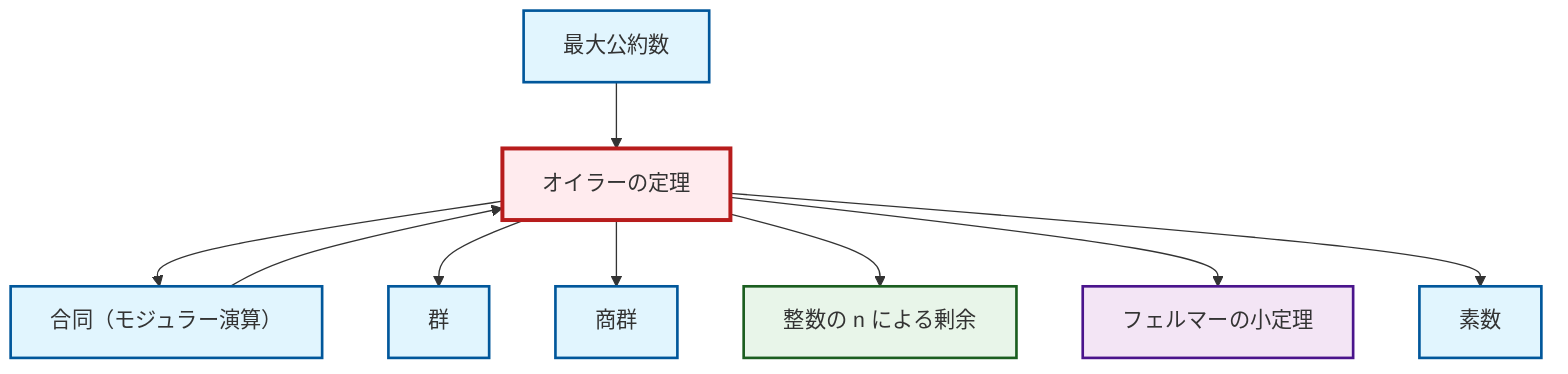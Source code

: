 graph TD
    classDef definition fill:#e1f5fe,stroke:#01579b,stroke-width:2px
    classDef theorem fill:#f3e5f5,stroke:#4a148c,stroke-width:2px
    classDef axiom fill:#fff3e0,stroke:#e65100,stroke-width:2px
    classDef example fill:#e8f5e9,stroke:#1b5e20,stroke-width:2px
    classDef current fill:#ffebee,stroke:#b71c1c,stroke-width:3px
    def-gcd["最大公約数"]:::definition
    def-congruence["合同（モジュラー演算）"]:::definition
    def-prime["素数"]:::definition
    ex-quotient-integers-mod-n["整数の n による剰余"]:::example
    def-quotient-group["商群"]:::definition
    thm-fermat-little["フェルマーの小定理"]:::theorem
    thm-euler["オイラーの定理"]:::theorem
    def-group["群"]:::definition
    thm-euler --> def-congruence
    def-congruence --> thm-euler
    thm-euler --> def-group
    thm-euler --> def-quotient-group
    thm-euler --> ex-quotient-integers-mod-n
    thm-euler --> thm-fermat-little
    def-gcd --> thm-euler
    thm-euler --> def-prime
    class thm-euler current